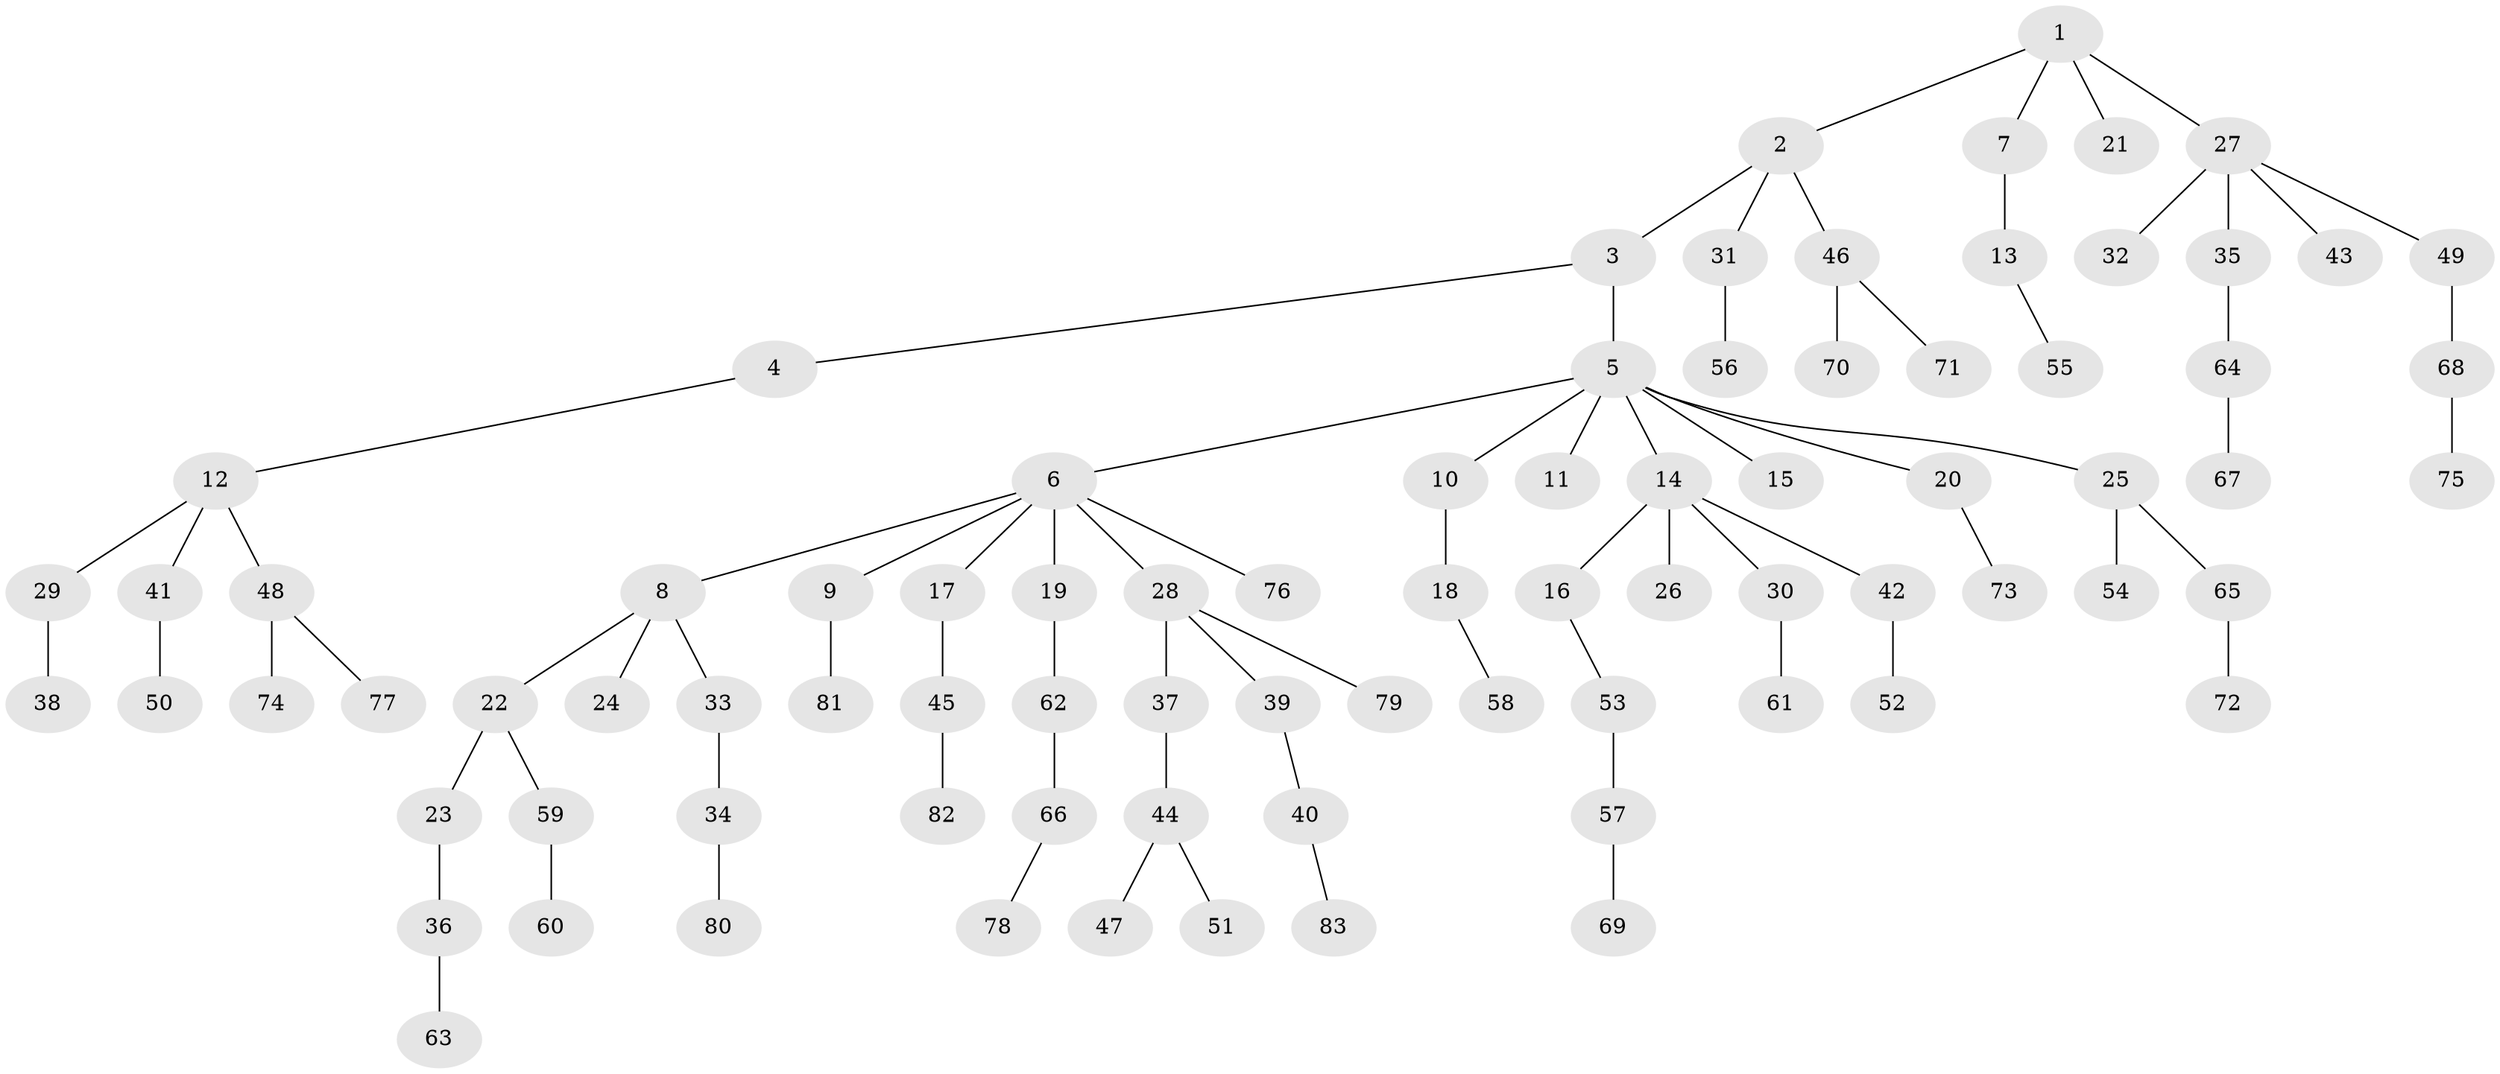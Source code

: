 // Generated by graph-tools (version 1.1) at 2025/11/02/27/25 16:11:28]
// undirected, 83 vertices, 82 edges
graph export_dot {
graph [start="1"]
  node [color=gray90,style=filled];
  1;
  2;
  3;
  4;
  5;
  6;
  7;
  8;
  9;
  10;
  11;
  12;
  13;
  14;
  15;
  16;
  17;
  18;
  19;
  20;
  21;
  22;
  23;
  24;
  25;
  26;
  27;
  28;
  29;
  30;
  31;
  32;
  33;
  34;
  35;
  36;
  37;
  38;
  39;
  40;
  41;
  42;
  43;
  44;
  45;
  46;
  47;
  48;
  49;
  50;
  51;
  52;
  53;
  54;
  55;
  56;
  57;
  58;
  59;
  60;
  61;
  62;
  63;
  64;
  65;
  66;
  67;
  68;
  69;
  70;
  71;
  72;
  73;
  74;
  75;
  76;
  77;
  78;
  79;
  80;
  81;
  82;
  83;
  1 -- 2;
  1 -- 7;
  1 -- 21;
  1 -- 27;
  2 -- 3;
  2 -- 31;
  2 -- 46;
  3 -- 4;
  3 -- 5;
  4 -- 12;
  5 -- 6;
  5 -- 10;
  5 -- 11;
  5 -- 14;
  5 -- 15;
  5 -- 20;
  5 -- 25;
  6 -- 8;
  6 -- 9;
  6 -- 17;
  6 -- 19;
  6 -- 28;
  6 -- 76;
  7 -- 13;
  8 -- 22;
  8 -- 24;
  8 -- 33;
  9 -- 81;
  10 -- 18;
  12 -- 29;
  12 -- 41;
  12 -- 48;
  13 -- 55;
  14 -- 16;
  14 -- 26;
  14 -- 30;
  14 -- 42;
  16 -- 53;
  17 -- 45;
  18 -- 58;
  19 -- 62;
  20 -- 73;
  22 -- 23;
  22 -- 59;
  23 -- 36;
  25 -- 54;
  25 -- 65;
  27 -- 32;
  27 -- 35;
  27 -- 43;
  27 -- 49;
  28 -- 37;
  28 -- 39;
  28 -- 79;
  29 -- 38;
  30 -- 61;
  31 -- 56;
  33 -- 34;
  34 -- 80;
  35 -- 64;
  36 -- 63;
  37 -- 44;
  39 -- 40;
  40 -- 83;
  41 -- 50;
  42 -- 52;
  44 -- 47;
  44 -- 51;
  45 -- 82;
  46 -- 70;
  46 -- 71;
  48 -- 74;
  48 -- 77;
  49 -- 68;
  53 -- 57;
  57 -- 69;
  59 -- 60;
  62 -- 66;
  64 -- 67;
  65 -- 72;
  66 -- 78;
  68 -- 75;
}
